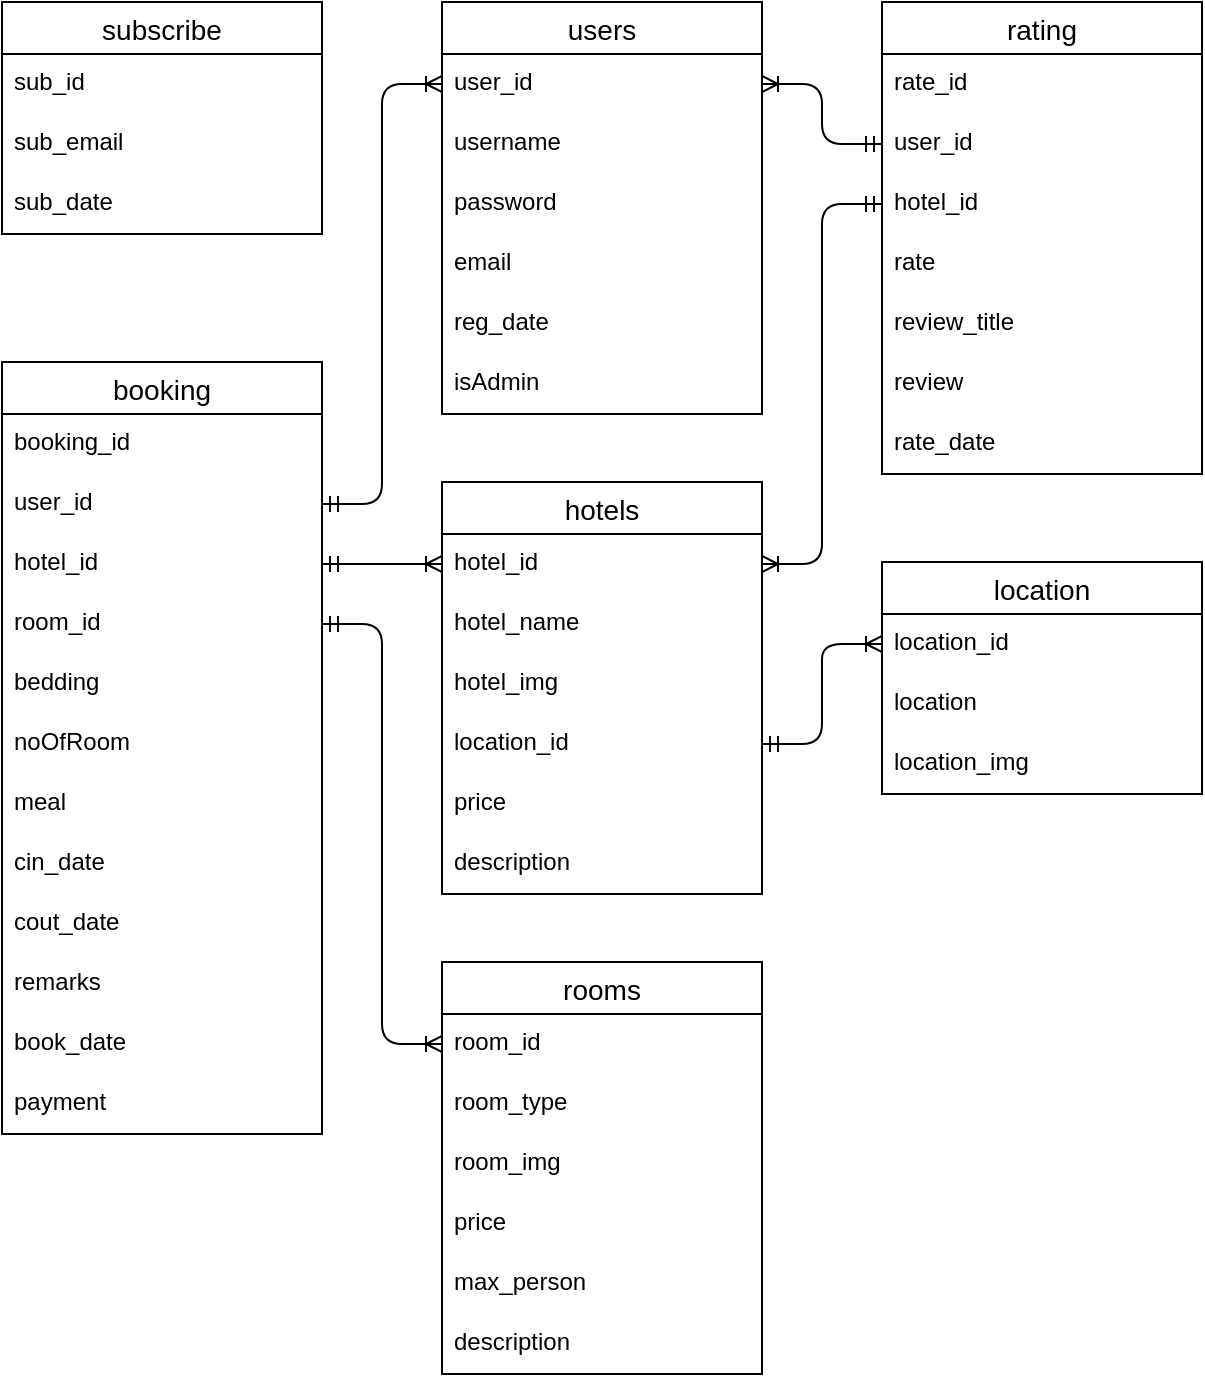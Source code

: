 <mxfile version="13.10.4" type="device"><diagram id="YUMfwKy5j-Nm9g22nHWV" name="Page-1"><mxGraphModel dx="1304" dy="1486" grid="1" gridSize="10" guides="1" tooltips="1" connect="1" arrows="1" fold="1" page="1" pageScale="1" pageWidth="1169" pageHeight="827" math="0" shadow="0"><root><mxCell id="0"/><mxCell id="1" parent="0"/><mxCell id="qz3cXKCvRq0M-yFKQeZO-1" value="booking" style="swimlane;fontStyle=0;childLayout=stackLayout;horizontal=1;startSize=26;horizontalStack=0;resizeParent=1;resizeParentMax=0;resizeLast=0;collapsible=1;marginBottom=0;align=center;fontSize=14;" parent="1" vertex="1"><mxGeometry x="220" y="-620" width="160" height="386" as="geometry"/></mxCell><mxCell id="qz3cXKCvRq0M-yFKQeZO-2" value="booking_id" style="text;strokeColor=none;fillColor=none;spacingLeft=4;spacingRight=4;overflow=hidden;rotatable=0;points=[[0,0.5],[1,0.5]];portConstraint=eastwest;fontSize=12;" parent="qz3cXKCvRq0M-yFKQeZO-1" vertex="1"><mxGeometry y="26" width="160" height="30" as="geometry"/></mxCell><mxCell id="qz3cXKCvRq0M-yFKQeZO-3" value="user_id" style="text;strokeColor=none;fillColor=none;spacingLeft=4;spacingRight=4;overflow=hidden;rotatable=0;points=[[0,0.5],[1,0.5]];portConstraint=eastwest;fontSize=12;" parent="qz3cXKCvRq0M-yFKQeZO-1" vertex="1"><mxGeometry y="56" width="160" height="30" as="geometry"/></mxCell><mxCell id="twp7EgRIM7xLLztGR_ja-1" value="hotel_id" style="text;strokeColor=none;fillColor=none;spacingLeft=4;spacingRight=4;overflow=hidden;rotatable=0;points=[[0,0.5],[1,0.5]];portConstraint=eastwest;fontSize=12;" vertex="1" parent="qz3cXKCvRq0M-yFKQeZO-1"><mxGeometry y="86" width="160" height="30" as="geometry"/></mxCell><mxCell id="qz3cXKCvRq0M-yFKQeZO-31" value="room_id" style="text;strokeColor=none;fillColor=none;spacingLeft=4;spacingRight=4;overflow=hidden;rotatable=0;points=[[0,0.5],[1,0.5]];portConstraint=eastwest;fontSize=12;" parent="qz3cXKCvRq0M-yFKQeZO-1" vertex="1"><mxGeometry y="116" width="160" height="30" as="geometry"/></mxCell><mxCell id="JNMvwX6wPeZM2KgmGr9n-1" value="bedding" style="text;strokeColor=none;fillColor=none;spacingLeft=4;spacingRight=4;overflow=hidden;rotatable=0;points=[[0,0.5],[1,0.5]];portConstraint=eastwest;fontSize=12;" parent="qz3cXKCvRq0M-yFKQeZO-1" vertex="1"><mxGeometry y="146" width="160" height="30" as="geometry"/></mxCell><mxCell id="JNMvwX6wPeZM2KgmGr9n-2" value="noOfRoom" style="text;strokeColor=none;fillColor=none;spacingLeft=4;spacingRight=4;overflow=hidden;rotatable=0;points=[[0,0.5],[1,0.5]];portConstraint=eastwest;fontSize=12;" parent="qz3cXKCvRq0M-yFKQeZO-1" vertex="1"><mxGeometry y="176" width="160" height="30" as="geometry"/></mxCell><mxCell id="JNMvwX6wPeZM2KgmGr9n-3" value="meal" style="text;strokeColor=none;fillColor=none;spacingLeft=4;spacingRight=4;overflow=hidden;rotatable=0;points=[[0,0.5],[1,0.5]];portConstraint=eastwest;fontSize=12;" parent="qz3cXKCvRq0M-yFKQeZO-1" vertex="1"><mxGeometry y="206" width="160" height="30" as="geometry"/></mxCell><mxCell id="qz3cXKCvRq0M-yFKQeZO-4" value="cin_date" style="text;strokeColor=none;fillColor=none;spacingLeft=4;spacingRight=4;overflow=hidden;rotatable=0;points=[[0,0.5],[1,0.5]];portConstraint=eastwest;fontSize=12;" parent="qz3cXKCvRq0M-yFKQeZO-1" vertex="1"><mxGeometry y="236" width="160" height="30" as="geometry"/></mxCell><mxCell id="qz3cXKCvRq0M-yFKQeZO-5" value="cout_date" style="text;strokeColor=none;fillColor=none;spacingLeft=4;spacingRight=4;overflow=hidden;rotatable=0;points=[[0,0.5],[1,0.5]];portConstraint=eastwest;fontSize=12;" parent="qz3cXKCvRq0M-yFKQeZO-1" vertex="1"><mxGeometry y="266" width="160" height="30" as="geometry"/></mxCell><mxCell id="qz3cXKCvRq0M-yFKQeZO-6" value="remarks" style="text;strokeColor=none;fillColor=none;spacingLeft=4;spacingRight=4;overflow=hidden;rotatable=0;points=[[0,0.5],[1,0.5]];portConstraint=eastwest;fontSize=12;" parent="qz3cXKCvRq0M-yFKQeZO-1" vertex="1"><mxGeometry y="296" width="160" height="30" as="geometry"/></mxCell><mxCell id="twp7EgRIM7xLLztGR_ja-2" value="book_date" style="text;strokeColor=none;fillColor=none;spacingLeft=4;spacingRight=4;overflow=hidden;rotatable=0;points=[[0,0.5],[1,0.5]];portConstraint=eastwest;fontSize=12;" vertex="1" parent="qz3cXKCvRq0M-yFKQeZO-1"><mxGeometry y="326" width="160" height="30" as="geometry"/></mxCell><mxCell id="qz3cXKCvRq0M-yFKQeZO-57" value="payment" style="text;strokeColor=none;fillColor=none;spacingLeft=4;spacingRight=4;overflow=hidden;rotatable=0;points=[[0,0.5],[1,0.5]];portConstraint=eastwest;fontSize=12;" parent="qz3cXKCvRq0M-yFKQeZO-1" vertex="1"><mxGeometry y="356" width="160" height="30" as="geometry"/></mxCell><mxCell id="qz3cXKCvRq0M-yFKQeZO-9" value="hotels" style="swimlane;fontStyle=0;childLayout=stackLayout;horizontal=1;startSize=26;horizontalStack=0;resizeParent=1;resizeParentMax=0;resizeLast=0;collapsible=1;marginBottom=0;align=center;fontSize=14;" parent="1" vertex="1"><mxGeometry x="440" y="-560" width="160" height="206" as="geometry"/></mxCell><mxCell id="qz3cXKCvRq0M-yFKQeZO-10" value="hotel_id" style="text;strokeColor=none;fillColor=none;spacingLeft=4;spacingRight=4;overflow=hidden;rotatable=0;points=[[0,0.5],[1,0.5]];portConstraint=eastwest;fontSize=12;" parent="qz3cXKCvRq0M-yFKQeZO-9" vertex="1"><mxGeometry y="26" width="160" height="30" as="geometry"/></mxCell><mxCell id="qz3cXKCvRq0M-yFKQeZO-11" value="hotel_name" style="text;strokeColor=none;fillColor=none;spacingLeft=4;spacingRight=4;overflow=hidden;rotatable=0;points=[[0,0.5],[1,0.5]];portConstraint=eastwest;fontSize=12;" parent="qz3cXKCvRq0M-yFKQeZO-9" vertex="1"><mxGeometry y="56" width="160" height="30" as="geometry"/></mxCell><mxCell id="qz3cXKCvRq0M-yFKQeZO-59" value="hotel_img" style="text;strokeColor=none;fillColor=none;spacingLeft=4;spacingRight=4;overflow=hidden;rotatable=0;points=[[0,0.5],[1,0.5]];portConstraint=eastwest;fontSize=12;" parent="qz3cXKCvRq0M-yFKQeZO-9" vertex="1"><mxGeometry y="86" width="160" height="30" as="geometry"/></mxCell><mxCell id="qz3cXKCvRq0M-yFKQeZO-12" value="location_id" style="text;strokeColor=none;fillColor=none;spacingLeft=4;spacingRight=4;overflow=hidden;rotatable=0;points=[[0,0.5],[1,0.5]];portConstraint=eastwest;fontSize=12;" parent="qz3cXKCvRq0M-yFKQeZO-9" vertex="1"><mxGeometry y="116" width="160" height="30" as="geometry"/></mxCell><mxCell id="JNMvwX6wPeZM2KgmGr9n-5" value="price" style="text;strokeColor=none;fillColor=none;spacingLeft=4;spacingRight=4;overflow=hidden;rotatable=0;points=[[0,0.5],[1,0.5]];portConstraint=eastwest;fontSize=12;" parent="qz3cXKCvRq0M-yFKQeZO-9" vertex="1"><mxGeometry y="146" width="160" height="30" as="geometry"/></mxCell><mxCell id="qz3cXKCvRq0M-yFKQeZO-13" value="description" style="text;strokeColor=none;fillColor=none;spacingLeft=4;spacingRight=4;overflow=hidden;rotatable=0;points=[[0,0.5],[1,0.5]];portConstraint=eastwest;fontSize=12;" parent="qz3cXKCvRq0M-yFKQeZO-9" vertex="1"><mxGeometry y="176" width="160" height="30" as="geometry"/></mxCell><mxCell id="qz3cXKCvRq0M-yFKQeZO-14" value="rooms" style="swimlane;fontStyle=0;childLayout=stackLayout;horizontal=1;startSize=26;horizontalStack=0;resizeParent=1;resizeParentMax=0;resizeLast=0;collapsible=1;marginBottom=0;align=center;fontSize=14;" parent="1" vertex="1"><mxGeometry x="440" y="-320" width="160" height="206" as="geometry"/></mxCell><mxCell id="qz3cXKCvRq0M-yFKQeZO-15" value="room_id" style="text;strokeColor=none;fillColor=none;spacingLeft=4;spacingRight=4;overflow=hidden;rotatable=0;points=[[0,0.5],[1,0.5]];portConstraint=eastwest;fontSize=12;" parent="qz3cXKCvRq0M-yFKQeZO-14" vertex="1"><mxGeometry y="26" width="160" height="30" as="geometry"/></mxCell><mxCell id="qz3cXKCvRq0M-yFKQeZO-17" value="room_type" style="text;strokeColor=none;fillColor=none;spacingLeft=4;spacingRight=4;overflow=hidden;rotatable=0;points=[[0,0.5],[1,0.5]];portConstraint=eastwest;fontSize=12;" parent="qz3cXKCvRq0M-yFKQeZO-14" vertex="1"><mxGeometry y="56" width="160" height="30" as="geometry"/></mxCell><mxCell id="JNMvwX6wPeZM2KgmGr9n-6" value="room_img" style="text;strokeColor=none;fillColor=none;spacingLeft=4;spacingRight=4;overflow=hidden;rotatable=0;points=[[0,0.5],[1,0.5]];portConstraint=eastwest;fontSize=12;" parent="qz3cXKCvRq0M-yFKQeZO-14" vertex="1"><mxGeometry y="86" width="160" height="30" as="geometry"/></mxCell><mxCell id="qz3cXKCvRq0M-yFKQeZO-18" value="price" style="text;strokeColor=none;fillColor=none;spacingLeft=4;spacingRight=4;overflow=hidden;rotatable=0;points=[[0,0.5],[1,0.5]];portConstraint=eastwest;fontSize=12;" parent="qz3cXKCvRq0M-yFKQeZO-14" vertex="1"><mxGeometry y="116" width="160" height="30" as="geometry"/></mxCell><mxCell id="qz3cXKCvRq0M-yFKQeZO-19" value="max_person" style="text;strokeColor=none;fillColor=none;spacingLeft=4;spacingRight=4;overflow=hidden;rotatable=0;points=[[0,0.5],[1,0.5]];portConstraint=eastwest;fontSize=12;" parent="qz3cXKCvRq0M-yFKQeZO-14" vertex="1"><mxGeometry y="146" width="160" height="30" as="geometry"/></mxCell><mxCell id="qz3cXKCvRq0M-yFKQeZO-20" value="description" style="text;strokeColor=none;fillColor=none;spacingLeft=4;spacingRight=4;overflow=hidden;rotatable=0;points=[[0,0.5],[1,0.5]];portConstraint=eastwest;fontSize=12;" parent="qz3cXKCvRq0M-yFKQeZO-14" vertex="1"><mxGeometry y="176" width="160" height="30" as="geometry"/></mxCell><mxCell id="qz3cXKCvRq0M-yFKQeZO-21" value="users" style="swimlane;fontStyle=0;childLayout=stackLayout;horizontal=1;startSize=26;horizontalStack=0;resizeParent=1;resizeParentMax=0;resizeLast=0;collapsible=1;marginBottom=0;align=center;fontSize=14;" parent="1" vertex="1"><mxGeometry x="440" y="-800" width="160" height="206" as="geometry"/></mxCell><mxCell id="qz3cXKCvRq0M-yFKQeZO-22" value="user_id" style="text;strokeColor=none;fillColor=none;spacingLeft=4;spacingRight=4;overflow=hidden;rotatable=0;points=[[0,0.5],[1,0.5]];portConstraint=eastwest;fontSize=12;" parent="qz3cXKCvRq0M-yFKQeZO-21" vertex="1"><mxGeometry y="26" width="160" height="30" as="geometry"/></mxCell><mxCell id="qz3cXKCvRq0M-yFKQeZO-23" value="username" style="text;strokeColor=none;fillColor=none;spacingLeft=4;spacingRight=4;overflow=hidden;rotatable=0;points=[[0,0.5],[1,0.5]];portConstraint=eastwest;fontSize=12;" parent="qz3cXKCvRq0M-yFKQeZO-21" vertex="1"><mxGeometry y="56" width="160" height="30" as="geometry"/></mxCell><mxCell id="qz3cXKCvRq0M-yFKQeZO-24" value="password" style="text;strokeColor=none;fillColor=none;spacingLeft=4;spacingRight=4;overflow=hidden;rotatable=0;points=[[0,0.5],[1,0.5]];portConstraint=eastwest;fontSize=12;" parent="qz3cXKCvRq0M-yFKQeZO-21" vertex="1"><mxGeometry y="86" width="160" height="30" as="geometry"/></mxCell><mxCell id="qz3cXKCvRq0M-yFKQeZO-25" value="email" style="text;strokeColor=none;fillColor=none;spacingLeft=4;spacingRight=4;overflow=hidden;rotatable=0;points=[[0,0.5],[1,0.5]];portConstraint=eastwest;fontSize=12;" parent="qz3cXKCvRq0M-yFKQeZO-21" vertex="1"><mxGeometry y="116" width="160" height="30" as="geometry"/></mxCell><mxCell id="qz3cXKCvRq0M-yFKQeZO-26" value="reg_date" style="text;strokeColor=none;fillColor=none;spacingLeft=4;spacingRight=4;overflow=hidden;rotatable=0;points=[[0,0.5],[1,0.5]];portConstraint=eastwest;fontSize=12;" parent="qz3cXKCvRq0M-yFKQeZO-21" vertex="1"><mxGeometry y="146" width="160" height="30" as="geometry"/></mxCell><mxCell id="qz3cXKCvRq0M-yFKQeZO-27" value="isAdmin" style="text;strokeColor=none;fillColor=none;spacingLeft=4;spacingRight=4;overflow=hidden;rotatable=0;points=[[0,0.5],[1,0.5]];portConstraint=eastwest;fontSize=12;" parent="qz3cXKCvRq0M-yFKQeZO-21" vertex="1"><mxGeometry y="176" width="160" height="30" as="geometry"/></mxCell><mxCell id="qz3cXKCvRq0M-yFKQeZO-33" value="" style="edgeStyle=entityRelationEdgeStyle;fontSize=12;html=1;endArrow=ERoneToMany;entryX=0;entryY=0.5;entryDx=0;entryDy=0;exitX=1;exitY=0.5;exitDx=0;exitDy=0;startArrow=ERmandOne;startFill=0;" parent="1" source="qz3cXKCvRq0M-yFKQeZO-3" target="qz3cXKCvRq0M-yFKQeZO-22" edge="1"><mxGeometry width="100" height="100" relative="1" as="geometry"><mxPoint x="260" y="-380" as="sourcePoint"/><mxPoint x="360" y="-480" as="targetPoint"/></mxGeometry></mxCell><mxCell id="qz3cXKCvRq0M-yFKQeZO-35" value="" style="edgeStyle=entityRelationEdgeStyle;fontSize=12;html=1;endArrow=ERoneToMany;entryX=0;entryY=0.5;entryDx=0;entryDy=0;exitX=1;exitY=0.5;exitDx=0;exitDy=0;startArrow=ERmandOne;startFill=0;" parent="1" source="qz3cXKCvRq0M-yFKQeZO-31" target="qz3cXKCvRq0M-yFKQeZO-15" edge="1"><mxGeometry width="100" height="100" relative="1" as="geometry"><mxPoint x="260" y="-380" as="sourcePoint"/><mxPoint x="360" y="-480" as="targetPoint"/></mxGeometry></mxCell><mxCell id="JNMvwX6wPeZM2KgmGr9n-7" value="subscribe" style="swimlane;fontStyle=0;childLayout=stackLayout;horizontal=1;startSize=26;horizontalStack=0;resizeParent=1;resizeParentMax=0;resizeLast=0;collapsible=1;marginBottom=0;align=center;fontSize=14;" parent="1" vertex="1"><mxGeometry x="220" y="-800" width="160" height="116" as="geometry"/></mxCell><mxCell id="JNMvwX6wPeZM2KgmGr9n-8" value="sub_id" style="text;strokeColor=none;fillColor=none;spacingLeft=4;spacingRight=4;overflow=hidden;rotatable=0;points=[[0,0.5],[1,0.5]];portConstraint=eastwest;fontSize=12;" parent="JNMvwX6wPeZM2KgmGr9n-7" vertex="1"><mxGeometry y="26" width="160" height="30" as="geometry"/></mxCell><mxCell id="JNMvwX6wPeZM2KgmGr9n-9" value="sub_email" style="text;strokeColor=none;fillColor=none;spacingLeft=4;spacingRight=4;overflow=hidden;rotatable=0;points=[[0,0.5],[1,0.5]];portConstraint=eastwest;fontSize=12;" parent="JNMvwX6wPeZM2KgmGr9n-7" vertex="1"><mxGeometry y="56" width="160" height="30" as="geometry"/></mxCell><mxCell id="JNMvwX6wPeZM2KgmGr9n-10" value="sub_date" style="text;strokeColor=none;fillColor=none;spacingLeft=4;spacingRight=4;overflow=hidden;rotatable=0;points=[[0,0.5],[1,0.5]];portConstraint=eastwest;fontSize=12;" parent="JNMvwX6wPeZM2KgmGr9n-7" vertex="1"><mxGeometry y="86" width="160" height="30" as="geometry"/></mxCell><mxCell id="twp7EgRIM7xLLztGR_ja-3" value="location" style="swimlane;fontStyle=0;childLayout=stackLayout;horizontal=1;startSize=26;horizontalStack=0;resizeParent=1;resizeParentMax=0;resizeLast=0;collapsible=1;marginBottom=0;align=center;fontSize=14;" vertex="1" parent="1"><mxGeometry x="660" y="-520" width="160" height="116" as="geometry"/></mxCell><mxCell id="twp7EgRIM7xLLztGR_ja-4" value="location_id" style="text;strokeColor=none;fillColor=none;spacingLeft=4;spacingRight=4;overflow=hidden;rotatable=0;points=[[0,0.5],[1,0.5]];portConstraint=eastwest;fontSize=12;" vertex="1" parent="twp7EgRIM7xLLztGR_ja-3"><mxGeometry y="26" width="160" height="30" as="geometry"/></mxCell><mxCell id="twp7EgRIM7xLLztGR_ja-5" value="location" style="text;strokeColor=none;fillColor=none;spacingLeft=4;spacingRight=4;overflow=hidden;rotatable=0;points=[[0,0.5],[1,0.5]];portConstraint=eastwest;fontSize=12;" vertex="1" parent="twp7EgRIM7xLLztGR_ja-3"><mxGeometry y="56" width="160" height="30" as="geometry"/></mxCell><mxCell id="twp7EgRIM7xLLztGR_ja-6" value="location_img" style="text;strokeColor=none;fillColor=none;spacingLeft=4;spacingRight=4;overflow=hidden;rotatable=0;points=[[0,0.5],[1,0.5]];portConstraint=eastwest;fontSize=12;" vertex="1" parent="twp7EgRIM7xLLztGR_ja-3"><mxGeometry y="86" width="160" height="30" as="geometry"/></mxCell><mxCell id="twp7EgRIM7xLLztGR_ja-11" value="rating" style="swimlane;fontStyle=0;childLayout=stackLayout;horizontal=1;startSize=26;horizontalStack=0;resizeParent=1;resizeParentMax=0;resizeLast=0;collapsible=1;marginBottom=0;align=center;fontSize=14;" vertex="1" parent="1"><mxGeometry x="660" y="-800" width="160" height="236" as="geometry"/></mxCell><mxCell id="twp7EgRIM7xLLztGR_ja-12" value="rate_id" style="text;strokeColor=none;fillColor=none;spacingLeft=4;spacingRight=4;overflow=hidden;rotatable=0;points=[[0,0.5],[1,0.5]];portConstraint=eastwest;fontSize=12;" vertex="1" parent="twp7EgRIM7xLLztGR_ja-11"><mxGeometry y="26" width="160" height="30" as="geometry"/></mxCell><mxCell id="twp7EgRIM7xLLztGR_ja-13" value="user_id" style="text;strokeColor=none;fillColor=none;spacingLeft=4;spacingRight=4;overflow=hidden;rotatable=0;points=[[0,0.5],[1,0.5]];portConstraint=eastwest;fontSize=12;" vertex="1" parent="twp7EgRIM7xLLztGR_ja-11"><mxGeometry y="56" width="160" height="30" as="geometry"/></mxCell><mxCell id="twp7EgRIM7xLLztGR_ja-14" value="hotel_id" style="text;strokeColor=none;fillColor=none;spacingLeft=4;spacingRight=4;overflow=hidden;rotatable=0;points=[[0,0.5],[1,0.5]];portConstraint=eastwest;fontSize=12;" vertex="1" parent="twp7EgRIM7xLLztGR_ja-11"><mxGeometry y="86" width="160" height="30" as="geometry"/></mxCell><mxCell id="twp7EgRIM7xLLztGR_ja-15" value="rate" style="text;strokeColor=none;fillColor=none;spacingLeft=4;spacingRight=4;overflow=hidden;rotatable=0;points=[[0,0.5],[1,0.5]];portConstraint=eastwest;fontSize=12;" vertex="1" parent="twp7EgRIM7xLLztGR_ja-11"><mxGeometry y="116" width="160" height="30" as="geometry"/></mxCell><mxCell id="twp7EgRIM7xLLztGR_ja-16" value="review_title" style="text;strokeColor=none;fillColor=none;spacingLeft=4;spacingRight=4;overflow=hidden;rotatable=0;points=[[0,0.5],[1,0.5]];portConstraint=eastwest;fontSize=12;" vertex="1" parent="twp7EgRIM7xLLztGR_ja-11"><mxGeometry y="146" width="160" height="30" as="geometry"/></mxCell><mxCell id="twp7EgRIM7xLLztGR_ja-25" value="review" style="text;strokeColor=none;fillColor=none;spacingLeft=4;spacingRight=4;overflow=hidden;rotatable=0;points=[[0,0.5],[1,0.5]];portConstraint=eastwest;fontSize=12;" vertex="1" parent="twp7EgRIM7xLLztGR_ja-11"><mxGeometry y="176" width="160" height="30" as="geometry"/></mxCell><mxCell id="twp7EgRIM7xLLztGR_ja-17" value="rate_date" style="text;strokeColor=none;fillColor=none;spacingLeft=4;spacingRight=4;overflow=hidden;rotatable=0;points=[[0,0.5],[1,0.5]];portConstraint=eastwest;fontSize=12;" vertex="1" parent="twp7EgRIM7xLLztGR_ja-11"><mxGeometry y="206" width="160" height="30" as="geometry"/></mxCell><mxCell id="twp7EgRIM7xLLztGR_ja-26" value="" style="edgeStyle=entityRelationEdgeStyle;fontSize=12;html=1;endArrow=ERoneToMany;entryX=0;entryY=0.5;entryDx=0;entryDy=0;exitX=1;exitY=0.5;exitDx=0;exitDy=0;startArrow=ERmandOne;startFill=0;" edge="1" parent="1" source="twp7EgRIM7xLLztGR_ja-1" target="qz3cXKCvRq0M-yFKQeZO-10"><mxGeometry width="100" height="100" relative="1" as="geometry"><mxPoint x="390" y="-519" as="sourcePoint"/><mxPoint x="450" y="-749" as="targetPoint"/></mxGeometry></mxCell><mxCell id="twp7EgRIM7xLLztGR_ja-27" value="" style="edgeStyle=entityRelationEdgeStyle;fontSize=12;html=1;endArrow=ERoneToMany;startArrow=ERmandOne;startFill=0;entryX=0;entryY=0.5;entryDx=0;entryDy=0;" edge="1" parent="1" source="qz3cXKCvRq0M-yFKQeZO-12" target="twp7EgRIM7xLLztGR_ja-4"><mxGeometry width="100" height="100" relative="1" as="geometry"><mxPoint x="670" y="-460" as="sourcePoint"/><mxPoint x="660" y="-479" as="targetPoint"/></mxGeometry></mxCell><mxCell id="twp7EgRIM7xLLztGR_ja-28" value="" style="edgeStyle=entityRelationEdgeStyle;fontSize=12;html=1;endArrow=ERoneToMany;startArrow=ERmandOne;startFill=0;entryX=1;entryY=0.5;entryDx=0;entryDy=0;exitX=0;exitY=0.5;exitDx=0;exitDy=0;" edge="1" parent="1" source="twp7EgRIM7xLLztGR_ja-13" target="qz3cXKCvRq0M-yFKQeZO-22"><mxGeometry width="100" height="100" relative="1" as="geometry"><mxPoint x="640" y="-480" as="sourcePoint"/><mxPoint x="650" y="-630" as="targetPoint"/></mxGeometry></mxCell><mxCell id="twp7EgRIM7xLLztGR_ja-29" value="" style="edgeStyle=entityRelationEdgeStyle;fontSize=12;html=1;endArrow=ERoneToMany;startArrow=ERmandOne;startFill=0;entryX=1;entryY=0.5;entryDx=0;entryDy=0;exitX=0;exitY=0.5;exitDx=0;exitDy=0;" edge="1" parent="1" source="twp7EgRIM7xLLztGR_ja-14" target="qz3cXKCvRq0M-yFKQeZO-10"><mxGeometry width="100" height="100" relative="1" as="geometry"><mxPoint x="830" y="-390" as="sourcePoint"/><mxPoint x="680" y="-510" as="targetPoint"/></mxGeometry></mxCell></root></mxGraphModel></diagram></mxfile>